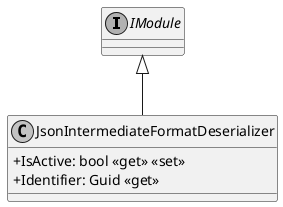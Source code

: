 @startuml
skinparam monochrome true
skinparam classAttributeIconSize 0

interface IModule
!startsub default
class JsonIntermediateFormatDeserializer {
    + IsActive: bool <<get>> <<set>>
    + Identifier: Guid <<get>>
}
!endsub

IModule <|-- JsonIntermediateFormatDeserializer
@enduml
